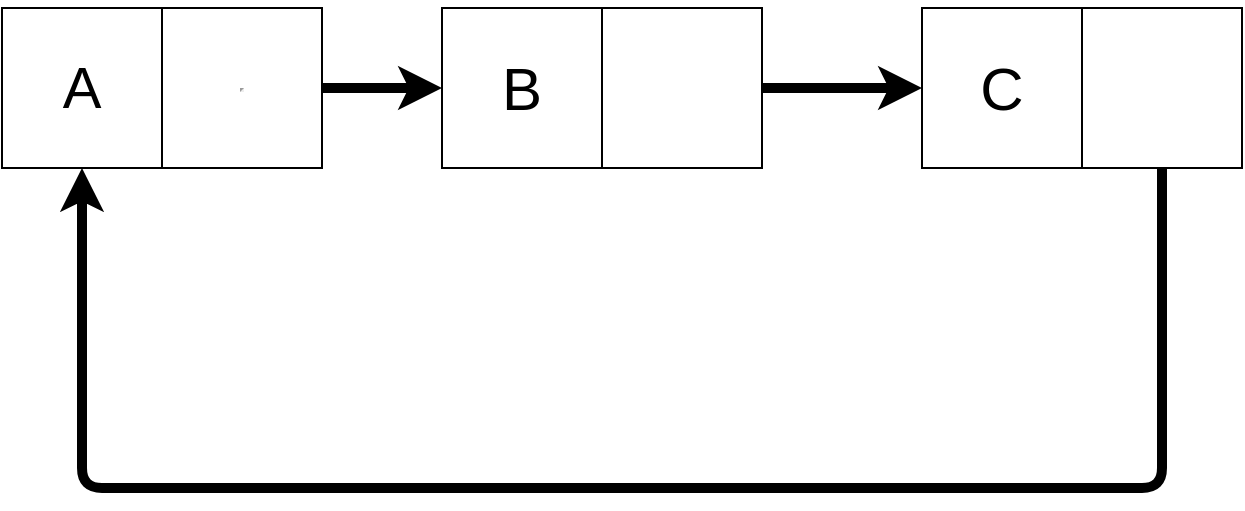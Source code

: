 <mxfile>
    <diagram id="59msYn-X-HlDIiPOn-HY" name="Page-1">
        <mxGraphModel dx="920" dy="573" grid="1" gridSize="10" guides="1" tooltips="1" connect="1" arrows="1" fold="1" page="1" pageScale="1" pageWidth="850" pageHeight="1100" math="0" shadow="0">
            <root>
                <mxCell id="0"/>
                <mxCell id="1" parent="0"/>
                <mxCell id="2" value="&lt;p style=&quot;line-height: 100%; font-size: 29px;&quot;&gt;A&lt;/p&gt;" style="whiteSpace=wrap;html=1;aspect=fixed;" vertex="1" parent="1">
                    <mxGeometry x="80" y="160" width="80" height="80" as="geometry"/>
                </mxCell>
                <mxCell id="8" value="" style="edgeStyle=none;html=1;fontSize=29;strokeWidth=5;" edge="1" parent="1" source="3" target="4">
                    <mxGeometry relative="1" as="geometry">
                        <Array as="points">
                            <mxPoint x="240" y="200"/>
                        </Array>
                    </mxGeometry>
                </mxCell>
                <mxCell id="3" value="&lt;hr&gt;" style="whiteSpace=wrap;html=1;aspect=fixed;" vertex="1" parent="1">
                    <mxGeometry x="160" y="160" width="80" height="80" as="geometry"/>
                </mxCell>
                <mxCell id="4" value="&lt;font style=&quot;font-size: 30px;&quot;&gt;B&lt;/font&gt;" style="whiteSpace=wrap;html=1;aspect=fixed;" vertex="1" parent="1">
                    <mxGeometry x="300" y="160" width="80" height="80" as="geometry"/>
                </mxCell>
                <mxCell id="9" value="" style="edgeStyle=none;html=1;strokeWidth=5;fontSize=30;" edge="1" parent="1" source="5" target="6">
                    <mxGeometry relative="1" as="geometry"/>
                </mxCell>
                <mxCell id="5" value="" style="whiteSpace=wrap;html=1;aspect=fixed;" vertex="1" parent="1">
                    <mxGeometry x="380" y="160" width="80" height="80" as="geometry"/>
                </mxCell>
                <mxCell id="6" value="&lt;font style=&quot;font-size: 30px;&quot;&gt;C&lt;/font&gt;" style="whiteSpace=wrap;html=1;aspect=fixed;" vertex="1" parent="1">
                    <mxGeometry x="540" y="160" width="80" height="80" as="geometry"/>
                </mxCell>
                <mxCell id="12" style="edgeStyle=none;html=1;strokeWidth=5;fontSize=30;" edge="1" parent="1" source="7" target="2">
                    <mxGeometry relative="1" as="geometry">
                        <Array as="points">
                            <mxPoint x="660" y="400"/>
                            <mxPoint x="120" y="400"/>
                        </Array>
                    </mxGeometry>
                </mxCell>
                <mxCell id="7" value="" style="whiteSpace=wrap;html=1;aspect=fixed;" vertex="1" parent="1">
                    <mxGeometry x="620" y="160" width="80" height="80" as="geometry"/>
                </mxCell>
            </root>
        </mxGraphModel>
    </diagram>
</mxfile>
